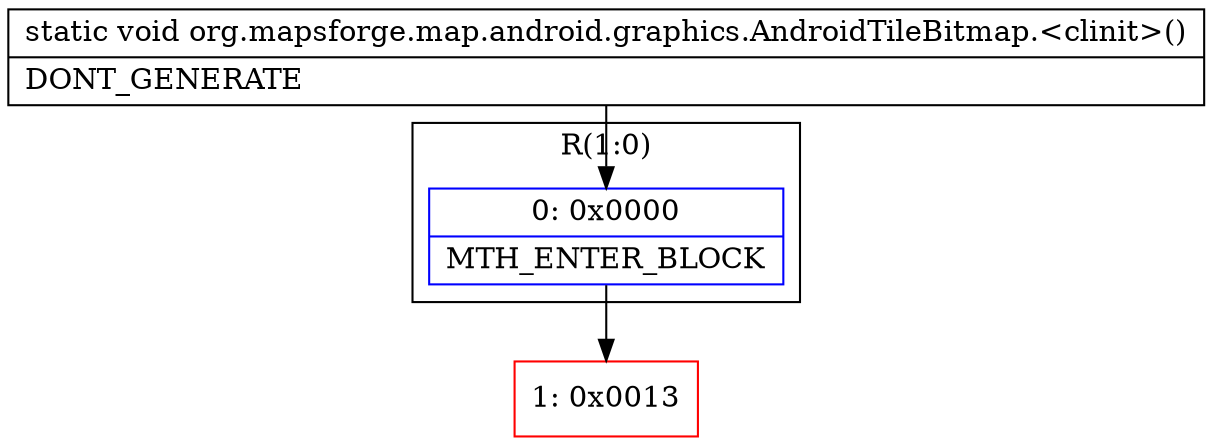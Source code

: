 digraph "CFG fororg.mapsforge.map.android.graphics.AndroidTileBitmap.\<clinit\>()V" {
subgraph cluster_Region_1577449964 {
label = "R(1:0)";
node [shape=record,color=blue];
Node_0 [shape=record,label="{0\:\ 0x0000|MTH_ENTER_BLOCK\l}"];
}
Node_1 [shape=record,color=red,label="{1\:\ 0x0013}"];
MethodNode[shape=record,label="{static void org.mapsforge.map.android.graphics.AndroidTileBitmap.\<clinit\>()  | DONT_GENERATE\l}"];
MethodNode -> Node_0;
Node_0 -> Node_1;
}

